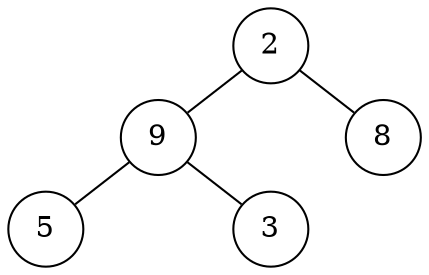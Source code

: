 digraph BT315 {
    nodesep=1;
    ranksep=0.1;
    margin=0;
    graph [ordering="out"]
    node [shape=circle];
    edge [arrowsize=0.8, arrowhead=none, arrowtail=none];
    2 -> 9;
    2 -> 8;
    9 -> 5;
    9 -> 3;
}